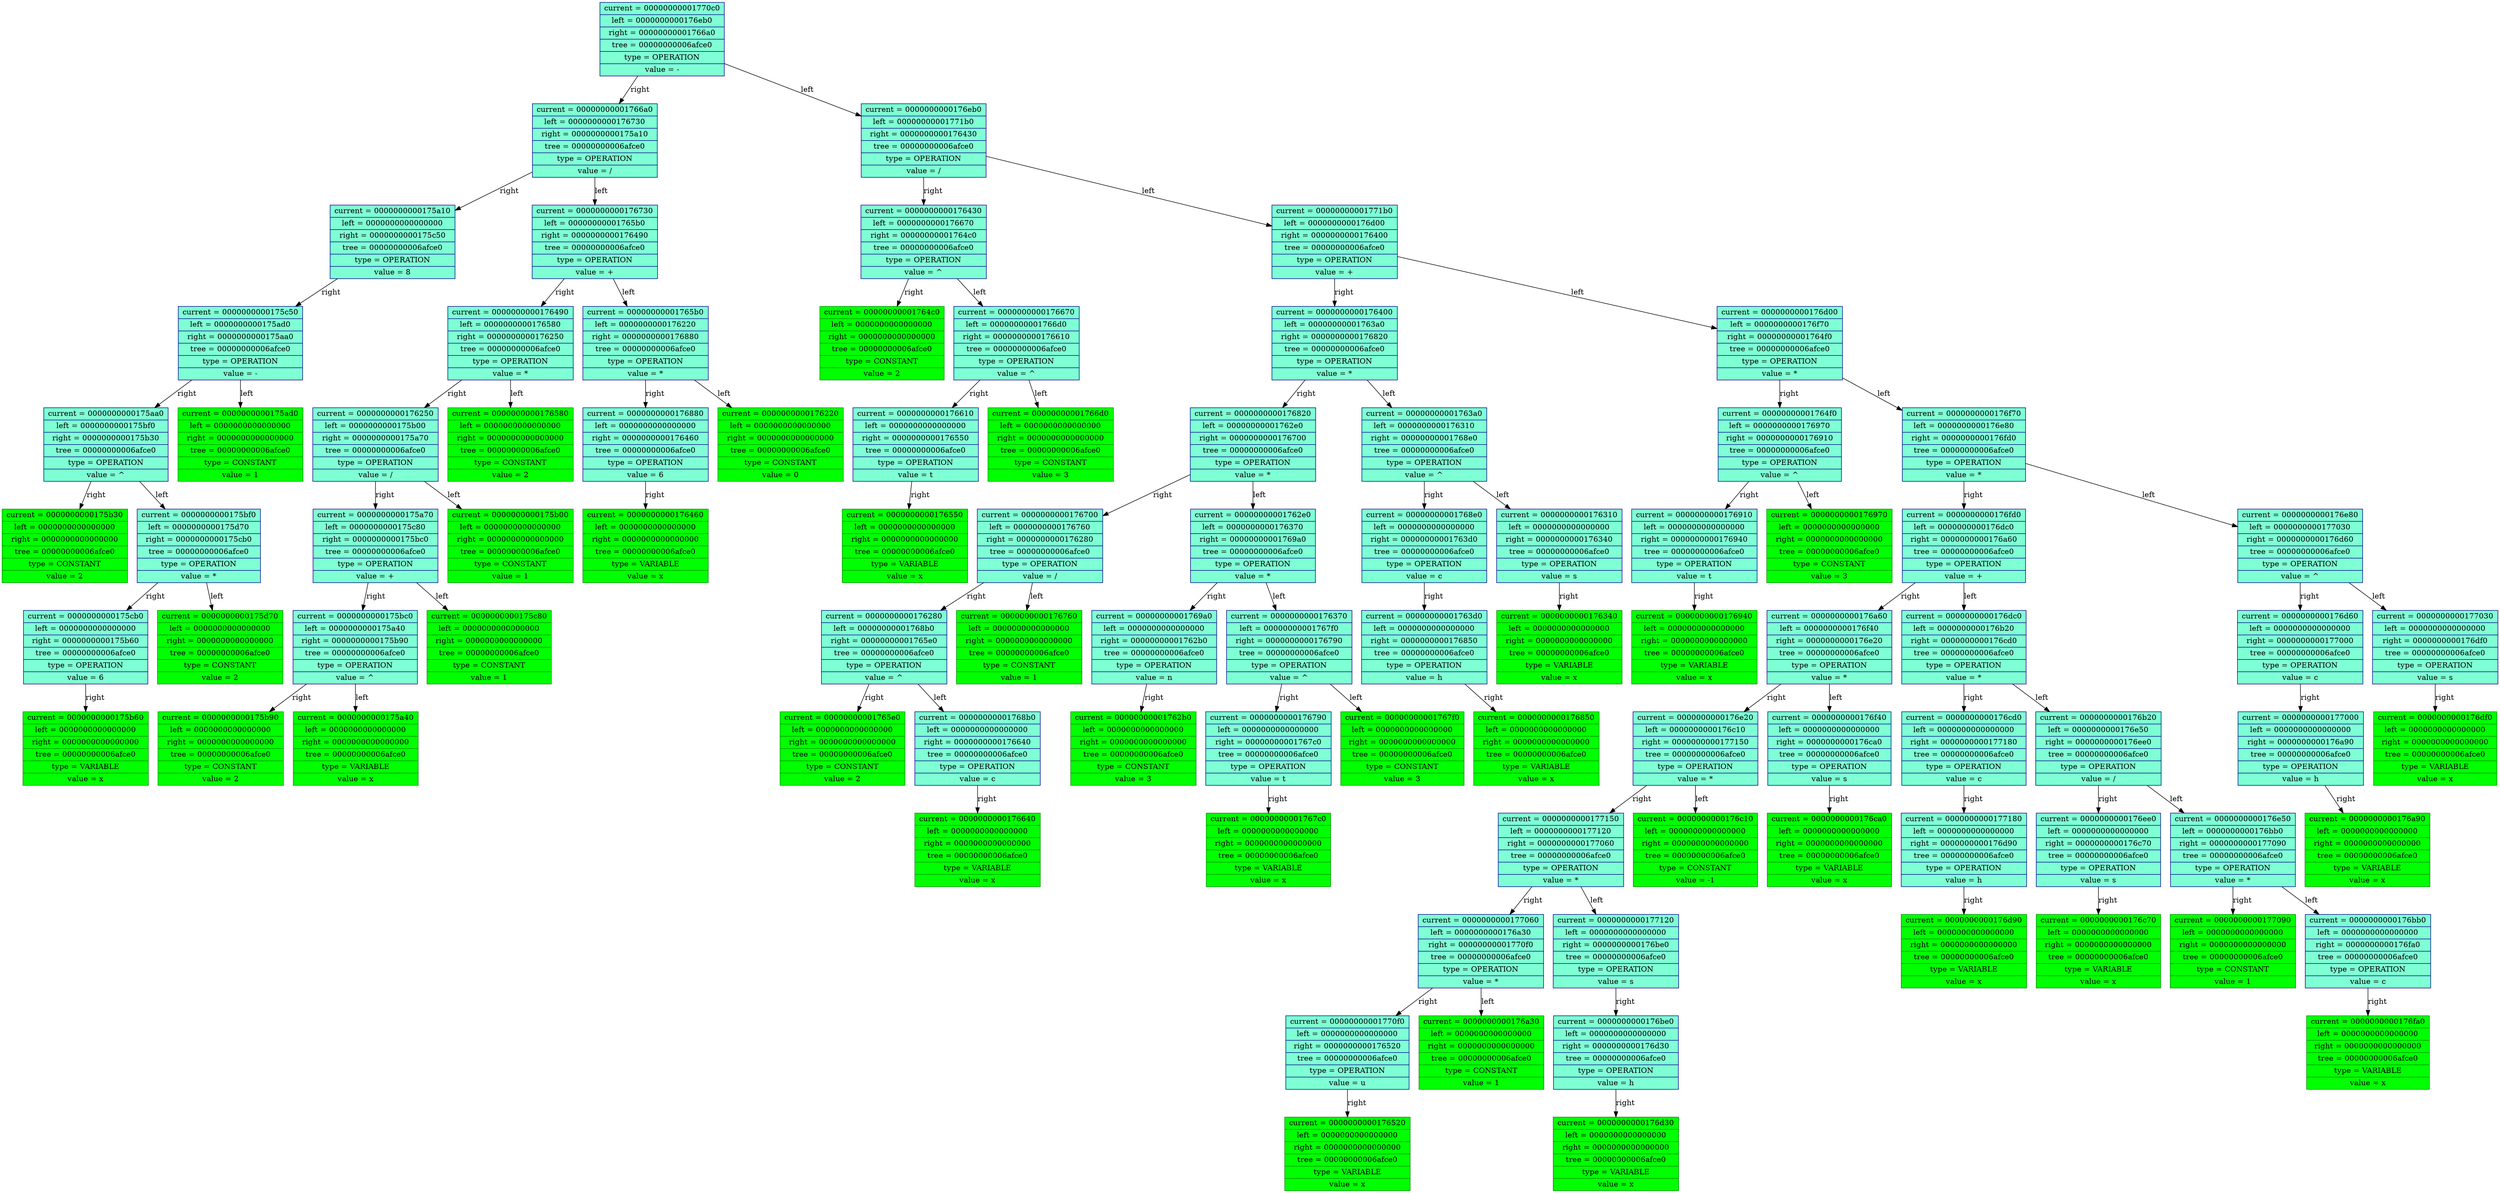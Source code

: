 digraph LIST{
	rankdir = TB;
"00000000001770c0"[shape=record, color="blue4",style="filled",fillcolor="aquamarine",label="   { current =  00000000001770c0 | left = 0000000000176eb0 | right = 00000000001766a0 | tree = 00000000006afce0 | type = OPERATION | value = -} "];"00000000001766a0"[shape=record, color="blue4",style="filled",fillcolor="aquamarine",label="   { current =  00000000001766a0 | left = 0000000000176730 | right = 0000000000175a10 | tree = 00000000006afce0 | type = OPERATION | value = /} "];"0000000000175a10"[shape=record, color="blue4",style="filled",fillcolor="aquamarine",label="   { current =  0000000000175a10 | left = 0000000000000000 | right = 0000000000175c50 | tree = 00000000006afce0 | type = OPERATION | value = 8} "];"0000000000175c50"[shape=record, color="blue4",style="filled",fillcolor="aquamarine",label="   { current =  0000000000175c50 | left = 0000000000175ad0 | right = 0000000000175aa0 | tree = 00000000006afce0 | type = OPERATION | value = -} "];"0000000000175aa0"[shape=record, color="blue4",style="filled",fillcolor="aquamarine",label="   { current =  0000000000175aa0 | left = 0000000000175bf0 | right = 0000000000175b30 | tree = 00000000006afce0 | type = OPERATION | value = ^} "];"0000000000175b30"[shape=record, color="green4",style="filled",fillcolor="green1",label="   { current =  0000000000175b30 | left = 0000000000000000 | right = 0000000000000000 | tree = 00000000006afce0 | type = CONSTANT | value = 2} "];"0000000000175bf0"[shape=record, color="blue4",style="filled",fillcolor="aquamarine",label="   { current =  0000000000175bf0 | left = 0000000000175d70 | right = 0000000000175cb0 | tree = 00000000006afce0 | type = OPERATION | value = *} "];"0000000000175cb0"[shape=record, color="blue4",style="filled",fillcolor="aquamarine",label="   { current =  0000000000175cb0 | left = 0000000000000000 | right = 0000000000175b60 | tree = 00000000006afce0 | type = OPERATION | value = 6} "];"0000000000175b60"[shape=record, color="green4",style="filled",fillcolor="green1",label="   { current =  0000000000175b60 | left = 0000000000000000 | right = 0000000000000000 | tree = 00000000006afce0 | type = VARIABLE | value = x} "];"0000000000175d70"[shape=record, color="green4",style="filled",fillcolor="green1",label="   { current =  0000000000175d70 | left = 0000000000000000 | right = 0000000000000000 | tree = 00000000006afce0 | type = CONSTANT | value = 2} "];"0000000000175ad0"[shape=record, color="green4",style="filled",fillcolor="green1",label="   { current =  0000000000175ad0 | left = 0000000000000000 | right = 0000000000000000 | tree = 00000000006afce0 | type = CONSTANT | value = 1} "];"0000000000176730"[shape=record, color="blue4",style="filled",fillcolor="aquamarine",label="   { current =  0000000000176730 | left = 00000000001765b0 | right = 0000000000176490 | tree = 00000000006afce0 | type = OPERATION | value = +} "];"0000000000176490"[shape=record, color="blue4",style="filled",fillcolor="aquamarine",label="   { current =  0000000000176490 | left = 0000000000176580 | right = 0000000000176250 | tree = 00000000006afce0 | type = OPERATION | value = *} "];"0000000000176250"[shape=record, color="blue4",style="filled",fillcolor="aquamarine",label="   { current =  0000000000176250 | left = 0000000000175b00 | right = 0000000000175a70 | tree = 00000000006afce0 | type = OPERATION | value = /} "];"0000000000175a70"[shape=record, color="blue4",style="filled",fillcolor="aquamarine",label="   { current =  0000000000175a70 | left = 0000000000175c80 | right = 0000000000175bc0 | tree = 00000000006afce0 | type = OPERATION | value = +} "];"0000000000175bc0"[shape=record, color="blue4",style="filled",fillcolor="aquamarine",label="   { current =  0000000000175bc0 | left = 0000000000175a40 | right = 0000000000175b90 | tree = 00000000006afce0 | type = OPERATION | value = ^} "];"0000000000175b90"[shape=record, color="green4",style="filled",fillcolor="green1",label="   { current =  0000000000175b90 | left = 0000000000000000 | right = 0000000000000000 | tree = 00000000006afce0 | type = CONSTANT | value = 2} "];"0000000000175a40"[shape=record, color="green4",style="filled",fillcolor="green1",label="   { current =  0000000000175a40 | left = 0000000000000000 | right = 0000000000000000 | tree = 00000000006afce0 | type = VARIABLE | value = x} "];"0000000000175c80"[shape=record, color="green4",style="filled",fillcolor="green1",label="   { current =  0000000000175c80 | left = 0000000000000000 | right = 0000000000000000 | tree = 00000000006afce0 | type = CONSTANT | value = 1} "];"0000000000175b00"[shape=record, color="green4",style="filled",fillcolor="green1",label="   { current =  0000000000175b00 | left = 0000000000000000 | right = 0000000000000000 | tree = 00000000006afce0 | type = CONSTANT | value = 1} "];"0000000000176580"[shape=record, color="green4",style="filled",fillcolor="green1",label="   { current =  0000000000176580 | left = 0000000000000000 | right = 0000000000000000 | tree = 00000000006afce0 | type = CONSTANT | value = 2} "];"00000000001765b0"[shape=record, color="blue4",style="filled",fillcolor="aquamarine",label="   { current =  00000000001765b0 | left = 0000000000176220 | right = 0000000000176880 | tree = 00000000006afce0 | type = OPERATION | value = *} "];"0000000000176880"[shape=record, color="blue4",style="filled",fillcolor="aquamarine",label="   { current =  0000000000176880 | left = 0000000000000000 | right = 0000000000176460 | tree = 00000000006afce0 | type = OPERATION | value = 6} "];"0000000000176460"[shape=record, color="green4",style="filled",fillcolor="green1",label="   { current =  0000000000176460 | left = 0000000000000000 | right = 0000000000000000 | tree = 00000000006afce0 | type = VARIABLE | value = x} "];"0000000000176220"[shape=record, color="green4",style="filled",fillcolor="green1",label="   { current =  0000000000176220 | left = 0000000000000000 | right = 0000000000000000 | tree = 00000000006afce0 | type = CONSTANT | value = 0} "];"0000000000176eb0"[shape=record, color="blue4",style="filled",fillcolor="aquamarine",label="   { current =  0000000000176eb0 | left = 00000000001771b0 | right = 0000000000176430 | tree = 00000000006afce0 | type = OPERATION | value = /} "];"0000000000176430"[shape=record, color="blue4",style="filled",fillcolor="aquamarine",label="   { current =  0000000000176430 | left = 0000000000176670 | right = 00000000001764c0 | tree = 00000000006afce0 | type = OPERATION | value = ^} "];"00000000001764c0"[shape=record, color="green4",style="filled",fillcolor="green1",label="   { current =  00000000001764c0 | left = 0000000000000000 | right = 0000000000000000 | tree = 00000000006afce0 | type = CONSTANT | value = 2} "];"0000000000176670"[shape=record, color="blue4",style="filled",fillcolor="aquamarine",label="   { current =  0000000000176670 | left = 00000000001766d0 | right = 0000000000176610 | tree = 00000000006afce0 | type = OPERATION | value = ^} "];"0000000000176610"[shape=record, color="blue4",style="filled",fillcolor="aquamarine",label="   { current =  0000000000176610 | left = 0000000000000000 | right = 0000000000176550 | tree = 00000000006afce0 | type = OPERATION | value = t} "];"0000000000176550"[shape=record, color="green4",style="filled",fillcolor="green1",label="   { current =  0000000000176550 | left = 0000000000000000 | right = 0000000000000000 | tree = 00000000006afce0 | type = VARIABLE | value = x} "];"00000000001766d0"[shape=record, color="green4",style="filled",fillcolor="green1",label="   { current =  00000000001766d0 | left = 0000000000000000 | right = 0000000000000000 | tree = 00000000006afce0 | type = CONSTANT | value = 3} "];"00000000001771b0"[shape=record, color="blue4",style="filled",fillcolor="aquamarine",label="   { current =  00000000001771b0 | left = 0000000000176d00 | right = 0000000000176400 | tree = 00000000006afce0 | type = OPERATION | value = +} "];"0000000000176400"[shape=record, color="blue4",style="filled",fillcolor="aquamarine",label="   { current =  0000000000176400 | left = 00000000001763a0 | right = 0000000000176820 | tree = 00000000006afce0 | type = OPERATION | value = *} "];"0000000000176820"[shape=record, color="blue4",style="filled",fillcolor="aquamarine",label="   { current =  0000000000176820 | left = 00000000001762e0 | right = 0000000000176700 | tree = 00000000006afce0 | type = OPERATION | value = *} "];"0000000000176700"[shape=record, color="blue4",style="filled",fillcolor="aquamarine",label="   { current =  0000000000176700 | left = 0000000000176760 | right = 0000000000176280 | tree = 00000000006afce0 | type = OPERATION | value = /} "];"0000000000176280"[shape=record, color="blue4",style="filled",fillcolor="aquamarine",label="   { current =  0000000000176280 | left = 00000000001768b0 | right = 00000000001765e0 | tree = 00000000006afce0 | type = OPERATION | value = ^} "];"00000000001765e0"[shape=record, color="green4",style="filled",fillcolor="green1",label="   { current =  00000000001765e0 | left = 0000000000000000 | right = 0000000000000000 | tree = 00000000006afce0 | type = CONSTANT | value = 2} "];"00000000001768b0"[shape=record, color="blue4",style="filled",fillcolor="aquamarine",label="   { current =  00000000001768b0 | left = 0000000000000000 | right = 0000000000176640 | tree = 00000000006afce0 | type = OPERATION | value = c} "];"0000000000176640"[shape=record, color="green4",style="filled",fillcolor="green1",label="   { current =  0000000000176640 | left = 0000000000000000 | right = 0000000000000000 | tree = 00000000006afce0 | type = VARIABLE | value = x} "];"0000000000176760"[shape=record, color="green4",style="filled",fillcolor="green1",label="   { current =  0000000000176760 | left = 0000000000000000 | right = 0000000000000000 | tree = 00000000006afce0 | type = CONSTANT | value = 1} "];"00000000001762e0"[shape=record, color="blue4",style="filled",fillcolor="aquamarine",label="   { current =  00000000001762e0 | left = 0000000000176370 | right = 00000000001769a0 | tree = 00000000006afce0 | type = OPERATION | value = *} "];"00000000001769a0"[shape=record, color="blue4",style="filled",fillcolor="aquamarine",label="   { current =  00000000001769a0 | left = 0000000000000000 | right = 00000000001762b0 | tree = 00000000006afce0 | type = OPERATION | value = n} "];"00000000001762b0"[shape=record, color="green4",style="filled",fillcolor="green1",label="   { current =  00000000001762b0 | left = 0000000000000000 | right = 0000000000000000 | tree = 00000000006afce0 | type = CONSTANT | value = 3} "];"0000000000176370"[shape=record, color="blue4",style="filled",fillcolor="aquamarine",label="   { current =  0000000000176370 | left = 00000000001767f0 | right = 0000000000176790 | tree = 00000000006afce0 | type = OPERATION | value = ^} "];"0000000000176790"[shape=record, color="blue4",style="filled",fillcolor="aquamarine",label="   { current =  0000000000176790 | left = 0000000000000000 | right = 00000000001767c0 | tree = 00000000006afce0 | type = OPERATION | value = t} "];"00000000001767c0"[shape=record, color="green4",style="filled",fillcolor="green1",label="   { current =  00000000001767c0 | left = 0000000000000000 | right = 0000000000000000 | tree = 00000000006afce0 | type = VARIABLE | value = x} "];"00000000001767f0"[shape=record, color="green4",style="filled",fillcolor="green1",label="   { current =  00000000001767f0 | left = 0000000000000000 | right = 0000000000000000 | tree = 00000000006afce0 | type = CONSTANT | value = 3} "];"00000000001763a0"[shape=record, color="blue4",style="filled",fillcolor="aquamarine",label="   { current =  00000000001763a0 | left = 0000000000176310 | right = 00000000001768e0 | tree = 00000000006afce0 | type = OPERATION | value = ^} "];"00000000001768e0"[shape=record, color="blue4",style="filled",fillcolor="aquamarine",label="   { current =  00000000001768e0 | left = 0000000000000000 | right = 00000000001763d0 | tree = 00000000006afce0 | type = OPERATION | value = c} "];"00000000001763d0"[shape=record, color="blue4",style="filled",fillcolor="aquamarine",label="   { current =  00000000001763d0 | left = 0000000000000000 | right = 0000000000176850 | tree = 00000000006afce0 | type = OPERATION | value = h} "];"0000000000176850"[shape=record, color="green4",style="filled",fillcolor="green1",label="   { current =  0000000000176850 | left = 0000000000000000 | right = 0000000000000000 | tree = 00000000006afce0 | type = VARIABLE | value = x} "];"0000000000176310"[shape=record, color="blue4",style="filled",fillcolor="aquamarine",label="   { current =  0000000000176310 | left = 0000000000000000 | right = 0000000000176340 | tree = 00000000006afce0 | type = OPERATION | value = s} "];"0000000000176340"[shape=record, color="green4",style="filled",fillcolor="green1",label="   { current =  0000000000176340 | left = 0000000000000000 | right = 0000000000000000 | tree = 00000000006afce0 | type = VARIABLE | value = x} "];"0000000000176d00"[shape=record, color="blue4",style="filled",fillcolor="aquamarine",label="   { current =  0000000000176d00 | left = 0000000000176f70 | right = 00000000001764f0 | tree = 00000000006afce0 | type = OPERATION | value = *} "];"00000000001764f0"[shape=record, color="blue4",style="filled",fillcolor="aquamarine",label="   { current =  00000000001764f0 | left = 0000000000176970 | right = 0000000000176910 | tree = 00000000006afce0 | type = OPERATION | value = ^} "];"0000000000176910"[shape=record, color="blue4",style="filled",fillcolor="aquamarine",label="   { current =  0000000000176910 | left = 0000000000000000 | right = 0000000000176940 | tree = 00000000006afce0 | type = OPERATION | value = t} "];"0000000000176940"[shape=record, color="green4",style="filled",fillcolor="green1",label="   { current =  0000000000176940 | left = 0000000000000000 | right = 0000000000000000 | tree = 00000000006afce0 | type = VARIABLE | value = x} "];"0000000000176970"[shape=record, color="green4",style="filled",fillcolor="green1",label="   { current =  0000000000176970 | left = 0000000000000000 | right = 0000000000000000 | tree = 00000000006afce0 | type = CONSTANT | value = 3} "];"0000000000176f70"[shape=record, color="blue4",style="filled",fillcolor="aquamarine",label="   { current =  0000000000176f70 | left = 0000000000176e80 | right = 0000000000176fd0 | tree = 00000000006afce0 | type = OPERATION | value = *} "];"0000000000176fd0"[shape=record, color="blue4",style="filled",fillcolor="aquamarine",label="   { current =  0000000000176fd0 | left = 0000000000176dc0 | right = 0000000000176a60 | tree = 00000000006afce0 | type = OPERATION | value = +} "];"0000000000176a60"[shape=record, color="blue4",style="filled",fillcolor="aquamarine",label="   { current =  0000000000176a60 | left = 0000000000176f40 | right = 0000000000176e20 | tree = 00000000006afce0 | type = OPERATION | value = *} "];"0000000000176e20"[shape=record, color="blue4",style="filled",fillcolor="aquamarine",label="   { current =  0000000000176e20 | left = 0000000000176c10 | right = 0000000000177150 | tree = 00000000006afce0 | type = OPERATION | value = *} "];"0000000000177150"[shape=record, color="blue4",style="filled",fillcolor="aquamarine",label="   { current =  0000000000177150 | left = 0000000000177120 | right = 0000000000177060 | tree = 00000000006afce0 | type = OPERATION | value = *} "];"0000000000177060"[shape=record, color="blue4",style="filled",fillcolor="aquamarine",label="   { current =  0000000000177060 | left = 0000000000176a30 | right = 00000000001770f0 | tree = 00000000006afce0 | type = OPERATION | value = *} "];"00000000001770f0"[shape=record, color="blue4",style="filled",fillcolor="aquamarine",label="   { current =  00000000001770f0 | left = 0000000000000000 | right = 0000000000176520 | tree = 00000000006afce0 | type = OPERATION | value = u} "];"0000000000176520"[shape=record, color="green4",style="filled",fillcolor="green1",label="   { current =  0000000000176520 | left = 0000000000000000 | right = 0000000000000000 | tree = 00000000006afce0 | type = VARIABLE | value = x} "];"0000000000176a30"[shape=record, color="green4",style="filled",fillcolor="green1",label="   { current =  0000000000176a30 | left = 0000000000000000 | right = 0000000000000000 | tree = 00000000006afce0 | type = CONSTANT | value = 1} "];"0000000000177120"[shape=record, color="blue4",style="filled",fillcolor="aquamarine",label="   { current =  0000000000177120 | left = 0000000000000000 | right = 0000000000176be0 | tree = 00000000006afce0 | type = OPERATION | value = s} "];"0000000000176be0"[shape=record, color="blue4",style="filled",fillcolor="aquamarine",label="   { current =  0000000000176be0 | left = 0000000000000000 | right = 0000000000176d30 | tree = 00000000006afce0 | type = OPERATION | value = h} "];"0000000000176d30"[shape=record, color="green4",style="filled",fillcolor="green1",label="   { current =  0000000000176d30 | left = 0000000000000000 | right = 0000000000000000 | tree = 00000000006afce0 | type = VARIABLE | value = x} "];"0000000000176c10"[shape=record, color="green4",style="filled",fillcolor="green1",label="   { current =  0000000000176c10 | left = 0000000000000000 | right = 0000000000000000 | tree = 00000000006afce0 | type = CONSTANT | value = -1} "];"0000000000176f40"[shape=record, color="blue4",style="filled",fillcolor="aquamarine",label="   { current =  0000000000176f40 | left = 0000000000000000 | right = 0000000000176ca0 | tree = 00000000006afce0 | type = OPERATION | value = s} "];"0000000000176ca0"[shape=record, color="green4",style="filled",fillcolor="green1",label="   { current =  0000000000176ca0 | left = 0000000000000000 | right = 0000000000000000 | tree = 00000000006afce0 | type = VARIABLE | value = x} "];"0000000000176dc0"[shape=record, color="blue4",style="filled",fillcolor="aquamarine",label="   { current =  0000000000176dc0 | left = 0000000000176b20 | right = 0000000000176cd0 | tree = 00000000006afce0 | type = OPERATION | value = *} "];"0000000000176cd0"[shape=record, color="blue4",style="filled",fillcolor="aquamarine",label="   { current =  0000000000176cd0 | left = 0000000000000000 | right = 0000000000177180 | tree = 00000000006afce0 | type = OPERATION | value = c} "];"0000000000177180"[shape=record, color="blue4",style="filled",fillcolor="aquamarine",label="   { current =  0000000000177180 | left = 0000000000000000 | right = 0000000000176d90 | tree = 00000000006afce0 | type = OPERATION | value = h} "];"0000000000176d90"[shape=record, color="green4",style="filled",fillcolor="green1",label="   { current =  0000000000176d90 | left = 0000000000000000 | right = 0000000000000000 | tree = 00000000006afce0 | type = VARIABLE | value = x} "];"0000000000176b20"[shape=record, color="blue4",style="filled",fillcolor="aquamarine",label="   { current =  0000000000176b20 | left = 0000000000176e50 | right = 0000000000176ee0 | tree = 00000000006afce0 | type = OPERATION | value = /} "];"0000000000176ee0"[shape=record, color="blue4",style="filled",fillcolor="aquamarine",label="   { current =  0000000000176ee0 | left = 0000000000000000 | right = 0000000000176c70 | tree = 00000000006afce0 | type = OPERATION | value = s} "];"0000000000176c70"[shape=record, color="green4",style="filled",fillcolor="green1",label="   { current =  0000000000176c70 | left = 0000000000000000 | right = 0000000000000000 | tree = 00000000006afce0 | type = VARIABLE | value = x} "];"0000000000176e50"[shape=record, color="blue4",style="filled",fillcolor="aquamarine",label="   { current =  0000000000176e50 | left = 0000000000176bb0 | right = 0000000000177090 | tree = 00000000006afce0 | type = OPERATION | value = *} "];"0000000000177090"[shape=record, color="green4",style="filled",fillcolor="green1",label="   { current =  0000000000177090 | left = 0000000000000000 | right = 0000000000000000 | tree = 00000000006afce0 | type = CONSTANT | value = 1} "];"0000000000176bb0"[shape=record, color="blue4",style="filled",fillcolor="aquamarine",label="   { current =  0000000000176bb0 | left = 0000000000000000 | right = 0000000000176fa0 | tree = 00000000006afce0 | type = OPERATION | value = c} "];"0000000000176fa0"[shape=record, color="green4",style="filled",fillcolor="green1",label="   { current =  0000000000176fa0 | left = 0000000000000000 | right = 0000000000000000 | tree = 00000000006afce0 | type = VARIABLE | value = x} "];"0000000000176e80"[shape=record, color="blue4",style="filled",fillcolor="aquamarine",label="   { current =  0000000000176e80 | left = 0000000000177030 | right = 0000000000176d60 | tree = 00000000006afce0 | type = OPERATION | value = ^} "];"0000000000176d60"[shape=record, color="blue4",style="filled",fillcolor="aquamarine",label="   { current =  0000000000176d60 | left = 0000000000000000 | right = 0000000000177000 | tree = 00000000006afce0 | type = OPERATION | value = c} "];"0000000000177000"[shape=record, color="blue4",style="filled",fillcolor="aquamarine",label="   { current =  0000000000177000 | left = 0000000000000000 | right = 0000000000176a90 | tree = 00000000006afce0 | type = OPERATION | value = h} "];"0000000000176a90"[shape=record, color="green4",style="filled",fillcolor="green1",label="   { current =  0000000000176a90 | left = 0000000000000000 | right = 0000000000000000 | tree = 00000000006afce0 | type = VARIABLE | value = x} "];"0000000000177030"[shape=record, color="blue4",style="filled",fillcolor="aquamarine",label="   { current =  0000000000177030 | left = 0000000000000000 | right = 0000000000176df0 | tree = 00000000006afce0 | type = OPERATION | value = s} "];"0000000000176df0"[shape=record, color="green4",style="filled",fillcolor="green1",label="   { current =  0000000000176df0 | left = 0000000000000000 | right = 0000000000000000 | tree = 00000000006afce0 | type = VARIABLE | value = x} "];"00000000001770c0" -> "0000000000176eb0"[label="left"];
"0000000000176eb0" -> "00000000001771b0"[label="left"];
"00000000001771b0" -> "0000000000176d00"[label="left"];
"0000000000176d00" -> "0000000000176f70"[label="left"];
"0000000000176f70" -> "0000000000176e80"[label="left"];
"0000000000176e80" -> "0000000000177030"[label="left"];
"0000000000177030" -> "0000000000176df0"[label="right"];
"0000000000176e80" -> "0000000000176d60"[label="right"];
"0000000000176d60" -> "0000000000177000"[label="right"];
"0000000000177000" -> "0000000000176a90"[label="right"];
"0000000000176f70" -> "0000000000176fd0"[label="right"];
"0000000000176fd0" -> "0000000000176dc0"[label="left"];
"0000000000176dc0" -> "0000000000176b20"[label="left"];
"0000000000176b20" -> "0000000000176e50"[label="left"];
"0000000000176e50" -> "0000000000176bb0"[label="left"];
"0000000000176bb0" -> "0000000000176fa0"[label="right"];
"0000000000176e50" -> "0000000000177090"[label="right"];
"0000000000176b20" -> "0000000000176ee0"[label="right"];
"0000000000176ee0" -> "0000000000176c70"[label="right"];
"0000000000176dc0" -> "0000000000176cd0"[label="right"];
"0000000000176cd0" -> "0000000000177180"[label="right"];
"0000000000177180" -> "0000000000176d90"[label="right"];
"0000000000176fd0" -> "0000000000176a60"[label="right"];
"0000000000176a60" -> "0000000000176f40"[label="left"];
"0000000000176f40" -> "0000000000176ca0"[label="right"];
"0000000000176a60" -> "0000000000176e20"[label="right"];
"0000000000176e20" -> "0000000000176c10"[label="left"];
"0000000000176e20" -> "0000000000177150"[label="right"];
"0000000000177150" -> "0000000000177120"[label="left"];
"0000000000177120" -> "0000000000176be0"[label="right"];
"0000000000176be0" -> "0000000000176d30"[label="right"];
"0000000000177150" -> "0000000000177060"[label="right"];
"0000000000177060" -> "0000000000176a30"[label="left"];
"0000000000177060" -> "00000000001770f0"[label="right"];
"00000000001770f0" -> "0000000000176520"[label="right"];
"0000000000176d00" -> "00000000001764f0"[label="right"];
"00000000001764f0" -> "0000000000176970"[label="left"];
"00000000001764f0" -> "0000000000176910"[label="right"];
"0000000000176910" -> "0000000000176940"[label="right"];
"00000000001771b0" -> "0000000000176400"[label="right"];
"0000000000176400" -> "00000000001763a0"[label="left"];
"00000000001763a0" -> "0000000000176310"[label="left"];
"0000000000176310" -> "0000000000176340"[label="right"];
"00000000001763a0" -> "00000000001768e0"[label="right"];
"00000000001768e0" -> "00000000001763d0"[label="right"];
"00000000001763d0" -> "0000000000176850"[label="right"];
"0000000000176400" -> "0000000000176820"[label="right"];
"0000000000176820" -> "00000000001762e0"[label="left"];
"00000000001762e0" -> "0000000000176370"[label="left"];
"0000000000176370" -> "00000000001767f0"[label="left"];
"0000000000176370" -> "0000000000176790"[label="right"];
"0000000000176790" -> "00000000001767c0"[label="right"];
"00000000001762e0" -> "00000000001769a0"[label="right"];
"00000000001769a0" -> "00000000001762b0"[label="right"];
"0000000000176820" -> "0000000000176700"[label="right"];
"0000000000176700" -> "0000000000176760"[label="left"];
"0000000000176700" -> "0000000000176280"[label="right"];
"0000000000176280" -> "00000000001768b0"[label="left"];
"00000000001768b0" -> "0000000000176640"[label="right"];
"0000000000176280" -> "00000000001765e0"[label="right"];
"0000000000176eb0" -> "0000000000176430"[label="right"];
"0000000000176430" -> "0000000000176670"[label="left"];
"0000000000176670" -> "00000000001766d0"[label="left"];
"0000000000176670" -> "0000000000176610"[label="right"];
"0000000000176610" -> "0000000000176550"[label="right"];
"0000000000176430" -> "00000000001764c0"[label="right"];
"00000000001770c0" -> "00000000001766a0"[label="right"];
"00000000001766a0" -> "0000000000176730"[label="left"];
"0000000000176730" -> "00000000001765b0"[label="left"];
"00000000001765b0" -> "0000000000176220"[label="left"];
"00000000001765b0" -> "0000000000176880"[label="right"];
"0000000000176880" -> "0000000000176460"[label="right"];
"0000000000176730" -> "0000000000176490"[label="right"];
"0000000000176490" -> "0000000000176580"[label="left"];
"0000000000176490" -> "0000000000176250"[label="right"];
"0000000000176250" -> "0000000000175b00"[label="left"];
"0000000000176250" -> "0000000000175a70"[label="right"];
"0000000000175a70" -> "0000000000175c80"[label="left"];
"0000000000175a70" -> "0000000000175bc0"[label="right"];
"0000000000175bc0" -> "0000000000175a40"[label="left"];
"0000000000175bc0" -> "0000000000175b90"[label="right"];
"00000000001766a0" -> "0000000000175a10"[label="right"];
"0000000000175a10" -> "0000000000175c50"[label="right"];
"0000000000175c50" -> "0000000000175ad0"[label="left"];
"0000000000175c50" -> "0000000000175aa0"[label="right"];
"0000000000175aa0" -> "0000000000175bf0"[label="left"];
"0000000000175bf0" -> "0000000000175d70"[label="left"];
"0000000000175bf0" -> "0000000000175cb0"[label="right"];
"0000000000175cb0" -> "0000000000175b60"[label="right"];
"0000000000175aa0" -> "0000000000175b30"[label="right"];
}
